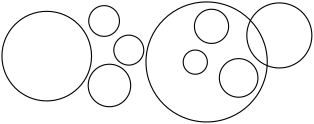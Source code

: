 <?xml version="1.0"?>
<!DOCTYPE ipe SYSTEM "ipe.dtd">
<ipe version="70218" creator="Ipe 7.2.23">
<info created="D:20210211142212" modified="D:20210211162052"/>
<ipestyle name="basic">
<symbol name="arrow/arc(spx)">
<path stroke="sym-stroke" fill="sym-stroke" pen="sym-pen">
0 0 m
-1 0.333 l
-1 -0.333 l
h
</path>
</symbol>
<symbol name="arrow/farc(spx)">
<path stroke="sym-stroke" fill="white" pen="sym-pen">
0 0 m
-1 0.333 l
-1 -0.333 l
h
</path>
</symbol>
<symbol name="arrow/ptarc(spx)">
<path stroke="sym-stroke" fill="sym-stroke" pen="sym-pen">
0 0 m
-1 0.333 l
-0.8 0 l
-1 -0.333 l
h
</path>
</symbol>
<symbol name="arrow/fptarc(spx)">
<path stroke="sym-stroke" fill="white" pen="sym-pen">
0 0 m
-1 0.333 l
-0.8 0 l
-1 -0.333 l
h
</path>
</symbol>
<symbol name="mark/circle(sx)" transformations="translations">
<path fill="sym-stroke">
0.6 0 0 0.6 0 0 e
0.4 0 0 0.4 0 0 e
</path>
</symbol>
<symbol name="mark/disk(sx)" transformations="translations">
<path fill="sym-stroke">
0.6 0 0 0.6 0 0 e
</path>
</symbol>
<symbol name="mark/fdisk(sfx)" transformations="translations">
<group>
<path fill="sym-fill">
0.5 0 0 0.5 0 0 e
</path>
<path fill="sym-stroke" fillrule="eofill">
0.6 0 0 0.6 0 0 e
0.4 0 0 0.4 0 0 e
</path>
</group>
</symbol>
<symbol name="mark/box(sx)" transformations="translations">
<path fill="sym-stroke" fillrule="eofill">
-0.6 -0.6 m
0.6 -0.6 l
0.6 0.6 l
-0.6 0.6 l
h
-0.4 -0.4 m
0.4 -0.4 l
0.4 0.4 l
-0.4 0.4 l
h
</path>
</symbol>
<symbol name="mark/square(sx)" transformations="translations">
<path fill="sym-stroke">
-0.6 -0.6 m
0.6 -0.6 l
0.6 0.6 l
-0.6 0.6 l
h
</path>
</symbol>
<symbol name="mark/fsquare(sfx)" transformations="translations">
<group>
<path fill="sym-fill">
-0.5 -0.5 m
0.5 -0.5 l
0.5 0.5 l
-0.5 0.5 l
h
</path>
<path fill="sym-stroke" fillrule="eofill">
-0.6 -0.6 m
0.6 -0.6 l
0.6 0.6 l
-0.6 0.6 l
h
-0.4 -0.4 m
0.4 -0.4 l
0.4 0.4 l
-0.4 0.4 l
h
</path>
</group>
</symbol>
<symbol name="mark/cross(sx)" transformations="translations">
<group>
<path fill="sym-stroke">
-0.43 -0.57 m
0.57 0.43 l
0.43 0.57 l
-0.57 -0.43 l
h
</path>
<path fill="sym-stroke">
-0.43 0.57 m
0.57 -0.43 l
0.43 -0.57 l
-0.57 0.43 l
h
</path>
</group>
</symbol>
<symbol name="arrow/fnormal(spx)">
<path stroke="sym-stroke" fill="white" pen="sym-pen">
0 0 m
-1 0.333 l
-1 -0.333 l
h
</path>
</symbol>
<symbol name="arrow/pointed(spx)">
<path stroke="sym-stroke" fill="sym-stroke" pen="sym-pen">
0 0 m
-1 0.333 l
-0.8 0 l
-1 -0.333 l
h
</path>
</symbol>
<symbol name="arrow/fpointed(spx)">
<path stroke="sym-stroke" fill="white" pen="sym-pen">
0 0 m
-1 0.333 l
-0.8 0 l
-1 -0.333 l
h
</path>
</symbol>
<symbol name="arrow/linear(spx)">
<path stroke="sym-stroke" pen="sym-pen">
-1 0.333 m
0 0 l
-1 -0.333 l
</path>
</symbol>
<symbol name="arrow/fdouble(spx)">
<path stroke="sym-stroke" fill="white" pen="sym-pen">
0 0 m
-1 0.333 l
-1 -0.333 l
h
-1 0 m
-2 0.333 l
-2 -0.333 l
h
</path>
</symbol>
<symbol name="arrow/double(spx)">
<path stroke="sym-stroke" fill="sym-stroke" pen="sym-pen">
0 0 m
-1 0.333 l
-1 -0.333 l
h
-1 0 m
-2 0.333 l
-2 -0.333 l
h
</path>
</symbol>
<symbol name="arrow/mid-normal(spx)">
<path stroke="sym-stroke" fill="sym-stroke" pen="sym-pen">
0.5 0 m
-0.5 0.333 l
-0.5 -0.333 l
h
</path>
</symbol>
<symbol name="arrow/mid-fnormal(spx)">
<path stroke="sym-stroke" fill="white" pen="sym-pen">
0.5 0 m
-0.5 0.333 l
-0.5 -0.333 l
h
</path>
</symbol>
<symbol name="arrow/mid-pointed(spx)">
<path stroke="sym-stroke" fill="sym-stroke" pen="sym-pen">
0.5 0 m
-0.5 0.333 l
-0.3 0 l
-0.5 -0.333 l
h
</path>
</symbol>
<symbol name="arrow/mid-fpointed(spx)">
<path stroke="sym-stroke" fill="white" pen="sym-pen">
0.5 0 m
-0.5 0.333 l
-0.3 0 l
-0.5 -0.333 l
h
</path>
</symbol>
<symbol name="arrow/mid-double(spx)">
<path stroke="sym-stroke" fill="sym-stroke" pen="sym-pen">
1 0 m
0 0.333 l
0 -0.333 l
h
0 0 m
-1 0.333 l
-1 -0.333 l
h
</path>
</symbol>
<symbol name="arrow/mid-fdouble(spx)">
<path stroke="sym-stroke" fill="white" pen="sym-pen">
1 0 m
0 0.333 l
0 -0.333 l
h
0 0 m
-1 0.333 l
-1 -0.333 l
h
</path>
</symbol>
<anglesize name="22.5 deg" value="22.5"/>
<anglesize name="30 deg" value="30"/>
<anglesize name="45 deg" value="45"/>
<anglesize name="60 deg" value="60"/>
<anglesize name="90 deg" value="90"/>
<arrowsize name="large" value="10"/>
<arrowsize name="small" value="5"/>
<arrowsize name="tiny" value="3"/>
<color name="blue" value="0 0 1"/>
<color name="brown" value="0.647 0.165 0.165"/>
<color name="darkblue" value="0 0 0.545"/>
<color name="darkcyan" value="0 0.545 0.545"/>
<color name="darkgray" value="0.663"/>
<color name="darkgreen" value="0 0.392 0"/>
<color name="darkmagenta" value="0.545 0 0.545"/>
<color name="darkorange" value="1 0.549 0"/>
<color name="darkred" value="0.545 0 0"/>
<color name="gold" value="1 0.843 0"/>
<color name="gray" value="0.745"/>
<color name="green" value="0 1 0"/>
<color name="lightblue" value="0.678 0.847 0.902"/>
<color name="lightcyan" value="0.878 1 1"/>
<color name="lightgray" value="0.827"/>
<color name="lightgreen" value="0.565 0.933 0.565"/>
<color name="lightyellow" value="1 1 0.878"/>
<color name="navy" value="0 0 0.502"/>
<color name="orange" value="1 0.647 0"/>
<color name="pink" value="1 0.753 0.796"/>
<color name="purple" value="0.627 0.125 0.941"/>
<color name="red" value="1 0 0"/>
<color name="seagreen" value="0.18 0.545 0.341"/>
<color name="turquoise" value="0.251 0.878 0.816"/>
<color name="violet" value="0.933 0.51 0.933"/>
<color name="yellow" value="1 1 0"/>
<dashstyle name="dash dot dotted" value="[4 2 1 2 1 2] 0"/>
<dashstyle name="dash dotted" value="[4 2 1 2] 0"/>
<dashstyle name="dashed" value="[4] 0"/>
<dashstyle name="dotted" value="[1 3] 0"/>
<gridsize name="10 pts (~3.5 mm)" value="10"/>
<gridsize name="14 pts (~5 mm)" value="14"/>
<gridsize name="16 pts (~6 mm)" value="16"/>
<gridsize name="20 pts (~7 mm)" value="20"/>
<gridsize name="28 pts (~10 mm)" value="28"/>
<gridsize name="32 pts (~12 mm)" value="32"/>
<gridsize name="4 pts" value="4"/>
<gridsize name="56 pts (~20 mm)" value="56"/>
<gridsize name="8 pts (~3 mm)" value="8"/>
<opacity name="10%" value="0.1"/>
<opacity name="30%" value="0.3"/>
<opacity name="50%" value="0.5"/>
<opacity name="75%" value="0.75"/>
<pen name="fat" value="1.2"/>
<pen name="heavier" value="0.8"/>
<pen name="ultrafat" value="2"/>
<symbolsize name="large" value="5"/>
<symbolsize name="small" value="2"/>
<symbolsize name="tiny" value="1.1"/>
<textsize name="Huge" value="\Huge"/>
<textsize name="LARGE" value="\LARGE"/>
<textsize name="Large" value="\Large"/>
<textsize name="footnote" value="\footnotesize"/>
<textsize name="huge" value="\huge"/>
<textsize name="large" value="\large"/>
<textsize name="small" value="\small"/>
<textsize name="tiny" value="\tiny"/>
<textstyle name="center" begin="\begin{center}" end="\end{center}"/>
<textstyle name="item" begin="\begin{itemize}\item{}" end="\end{itemize}"/>
<textstyle name="itemize" begin="\begin{itemize}" end="\end{itemize}"/>
<tiling name="falling" angle="-60" step="4" width="1"/>
<tiling name="rising" angle="30" step="4" width="1"/>
</ipestyle>
<page>
<layer name="alpha"/>
<layer name="beta"/>
<layer name="gamma"/>
<layer name="delta"/>
<view layers="alpha" active="delta"/>
<group layer="beta" matrix="1 0 0 1 -2.28487 2.03747">
<path stroke="black">
96 832 m
96 784
96 784 c
</path>
<text matrix="1 0 0 1 -1.76115 -3.3622" transformations="translations" pos="94.3515 778.665" stroke="black" type="label" width="8.067" height="6.132" depth="1.49" valign="baseline" style="math">t_1
</text>
</group>
<group layer="gamma" matrix="1 0 0 1 -16.3307 0.160105">
<path stroke="black">
144 832 m
144 784 l
</path>
<text matrix="1 0 0 1 -3.3622 -3.52231" transformations="translations" pos="143.344 779.305" stroke="black" type="label" width="8.067" height="6.132" depth="1.49" valign="baseline" style="math">t_2</text>
</group>
<group layer="delta" matrix="1 0 0 1 -50.1128 0.160105">
<text matrix="1 0 0 1 -3.76394 151.361" transformations="translations" pos="192 624" stroke="black" type="label" width="8.067" height="6.132" depth="1.49" valign="baseline" style="math">t_3
</text>
<path stroke="black">
191.647 831.601 m
192 784
192 784 c
</path>
</group>
<path layer="alpha" matrix="1 0 0 1 -5.12336 -6.88451" stroke="black">
16.1262 0 0 16.1262 74.8187 816.77 e
</path>
<path matrix="1 0 0 1 -1.76115 0.480315" stroke="black">
7.64658 0 0 7.64658 94.0313 798.838 e
</path>
<path matrix="1 0 0 1 -4.32283 0.32021" stroke="black">
5.52768 0 0 5.52768 94.6717 822.213 e
</path>
<path matrix="1 0 0 1 -3.3622 0" stroke="black">
5.39271 0 0 5.39271 102.597 812.047 e
</path>
<path matrix="0.909912 0 0 0.900528 -2.73962 79.4735" stroke="black">
23.989 0 0 23.989 142.863 808.764 e
</path>
<path matrix="1 0 0 1 -13.6089 -0.64042" stroke="black">
4.359 0 0 4.359 136.779 808.364 e
</path>
<path matrix="1 0 0 1 -13.769 -4.48294" stroke="black">
11.7087 0 0 11.7087 167.199 821.813 e
</path>
<path matrix="1 0 0 1 -13.6089 -0.64042" stroke="black">
6.15155 0 0 6.15155 142.623 821.253 e
</path>
<path matrix="1 0 0 1 -13.6089 -0.64042" stroke="black">
6.94614 0 0 6.94614 152.39 802.68 e
</path>
<use layer="delta" matrix="1 0 0 1 -13.6089 -0.64042" name="mark/disk(sx)" pos="156.642 823.355" size="tiny" stroke="red"/>
<use matrix="1 0 0 1 -13.6089 -0.64042" name="mark/disk(sx)" pos="162.65 807.116" size="tiny" stroke="red"/>
<path layer="beta" matrix="1 0 0 1 -3.3622 0" stroke="seagreen">
5.39271 0 0 5.39271 102.597 812.047 e
</path>
<path layer="gamma" matrix="1 0 0 1 -13.6089 -0.64042" stroke="navy">
4.359 0 0 4.359 136.779 808.364 e
</path>
<use layer="beta" matrix="1 0 0 1 -0.17129 0.0911434" name="mark/disk(sx)" pos="93.8029 826.849" size="tiny" stroke="black"/>
<use matrix="1 0 0 1 0 -0" name="mark/disk(sx)" pos="93.6737 818.117" size="tiny" stroke="black"/>
<use matrix="1 0 0 1 -0.266221 0.399331" name="mark/disk(sx)" pos="93.8438 811.911" size="tiny" stroke="black"/>
<use name="mark/disk(sx)" pos="93.6887 806.832" size="tiny" stroke="black"/>
<use matrix="1 0 0 1 -0.13311 -0" name="mark/disk(sx)" pos="93.7644 791.819" size="tiny" stroke="black"/>
<use layer="gamma" name="mark/disk(sx)" pos="127.495 807.183" size="tiny" stroke="black"/>
<use name="mark/disk(sx)" pos="127.669 814.61" size="tiny" stroke="black"/>
<use name="mark/disk(sx)" pos="127.669 786.189" size="tiny" stroke="black"/>
<use name="mark/disk(sx)" pos="127.669 829.387" size="tiny" stroke="black"/>
<use name="mark/disk(sx)" pos="127.669 826.615" size="tiny" stroke="black"/>
<use layer="delta" name="mark/disk(sx)" pos="141.801 795.784" size="tiny" stroke="black"/>
<use name="mark/disk(sx)" pos="141.635 808.437" size="tiny" stroke="black"/>
<use name="mark/disk(sx)" pos="141.502 824.011" size="tiny" stroke="black"/>
<use name="mark/disk(sx)" pos="141.502 817.355" size="tiny" stroke="black"/>
</page>
</ipe>
